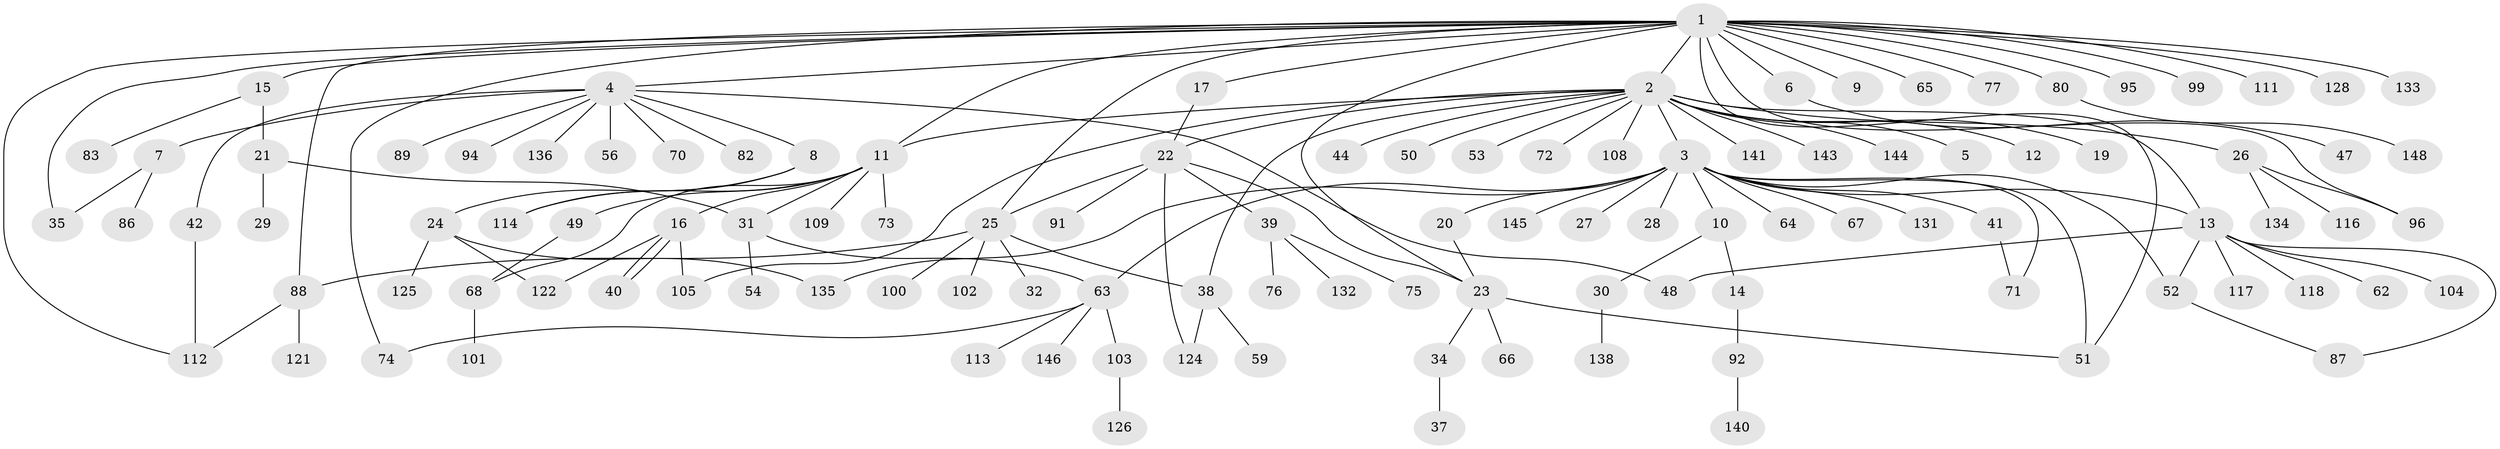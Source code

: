 // original degree distribution, {22: 0.006711409395973154, 20: 0.006711409395973154, 14: 0.006711409395973154, 12: 0.006711409395973154, 1: 0.5167785234899329, 3: 0.09395973154362416, 4: 0.04697986577181208, 9: 0.006711409395973154, 10: 0.006711409395973154, 2: 0.2550335570469799, 6: 0.020134228187919462, 8: 0.013422818791946308, 5: 0.013422818791946308}
// Generated by graph-tools (version 1.1) at 2025/41/03/06/25 10:41:45]
// undirected, 113 vertices, 140 edges
graph export_dot {
graph [start="1"]
  node [color=gray90,style=filled];
  1 [super="+55"];
  2 [super="+43"];
  3 [super="+60"];
  4 [super="+137"];
  5;
  6 [super="+119"];
  7 [super="+120"];
  8 [super="+129"];
  9;
  10;
  11 [super="+33"];
  12;
  13 [super="+18"];
  14;
  15 [super="+149"];
  16 [super="+98"];
  17;
  19;
  20 [super="+142"];
  21 [super="+78"];
  22 [super="+45"];
  23 [super="+46"];
  24 [super="+79"];
  25 [super="+61"];
  26 [super="+93"];
  27;
  28 [super="+58"];
  29;
  30 [super="+36"];
  31 [super="+57"];
  32;
  34;
  35;
  37;
  38;
  39 [super="+69"];
  40;
  41 [super="+130"];
  42;
  44;
  47;
  48 [super="+107"];
  49 [super="+127"];
  50;
  51 [super="+81"];
  52;
  53 [super="+139"];
  54 [super="+85"];
  56;
  59;
  62;
  63 [super="+106"];
  64 [super="+110"];
  65;
  66 [super="+84"];
  67;
  68;
  70;
  71;
  72;
  73;
  74;
  75;
  76;
  77;
  80;
  82 [super="+90"];
  83;
  86;
  87;
  88 [super="+97"];
  89;
  91;
  92;
  94;
  95;
  96;
  99;
  100;
  101;
  102;
  103;
  104;
  105 [super="+115"];
  108;
  109;
  111;
  112;
  113;
  114;
  116;
  117;
  118;
  121 [super="+123"];
  122;
  124;
  125;
  126;
  128;
  131;
  132;
  133;
  134;
  135 [super="+147"];
  136;
  138;
  140;
  141;
  143;
  144;
  145;
  146;
  148;
  1 -- 2;
  1 -- 4;
  1 -- 6;
  1 -- 9;
  1 -- 11;
  1 -- 15;
  1 -- 17;
  1 -- 23;
  1 -- 25;
  1 -- 35;
  1 -- 51;
  1 -- 65;
  1 -- 74;
  1 -- 77;
  1 -- 80;
  1 -- 88;
  1 -- 95;
  1 -- 99;
  1 -- 111;
  1 -- 128;
  1 -- 133;
  1 -- 96;
  1 -- 112;
  2 -- 3;
  2 -- 5;
  2 -- 11;
  2 -- 12;
  2 -- 13;
  2 -- 19;
  2 -- 22;
  2 -- 26;
  2 -- 38;
  2 -- 44;
  2 -- 50;
  2 -- 53;
  2 -- 72;
  2 -- 108;
  2 -- 141;
  2 -- 143;
  2 -- 144;
  2 -- 105;
  3 -- 10;
  3 -- 13;
  3 -- 20;
  3 -- 27;
  3 -- 28;
  3 -- 41;
  3 -- 52;
  3 -- 63;
  3 -- 67;
  3 -- 131;
  3 -- 135;
  3 -- 145;
  3 -- 64;
  3 -- 71;
  3 -- 51;
  4 -- 7;
  4 -- 8;
  4 -- 42;
  4 -- 48;
  4 -- 56;
  4 -- 70;
  4 -- 82;
  4 -- 89;
  4 -- 94;
  4 -- 136;
  6 -- 47;
  7 -- 35;
  7 -- 86;
  8 -- 24;
  8 -- 114;
  10 -- 14;
  10 -- 30;
  11 -- 16;
  11 -- 31;
  11 -- 49;
  11 -- 68;
  11 -- 73;
  11 -- 114;
  11 -- 109;
  13 -- 52;
  13 -- 62;
  13 -- 87;
  13 -- 104;
  13 -- 117;
  13 -- 118;
  13 -- 48;
  14 -- 92;
  15 -- 21;
  15 -- 83;
  16 -- 40;
  16 -- 40;
  16 -- 105;
  16 -- 122;
  17 -- 22;
  20 -- 23;
  21 -- 29;
  21 -- 31;
  22 -- 23;
  22 -- 25;
  22 -- 39;
  22 -- 91;
  22 -- 124;
  23 -- 34;
  23 -- 66;
  23 -- 51;
  24 -- 122;
  24 -- 125;
  24 -- 135;
  25 -- 32;
  25 -- 38;
  25 -- 100;
  25 -- 102;
  25 -- 88;
  26 -- 96;
  26 -- 116;
  26 -- 134;
  30 -- 138;
  31 -- 54;
  31 -- 63;
  34 -- 37;
  38 -- 59;
  38 -- 124;
  39 -- 75;
  39 -- 76;
  39 -- 132;
  41 -- 71;
  42 -- 112;
  49 -- 68;
  52 -- 87;
  63 -- 74;
  63 -- 103;
  63 -- 113;
  63 -- 146;
  68 -- 101;
  80 -- 148;
  88 -- 112;
  88 -- 121 [weight=2];
  92 -- 140;
  103 -- 126;
}
